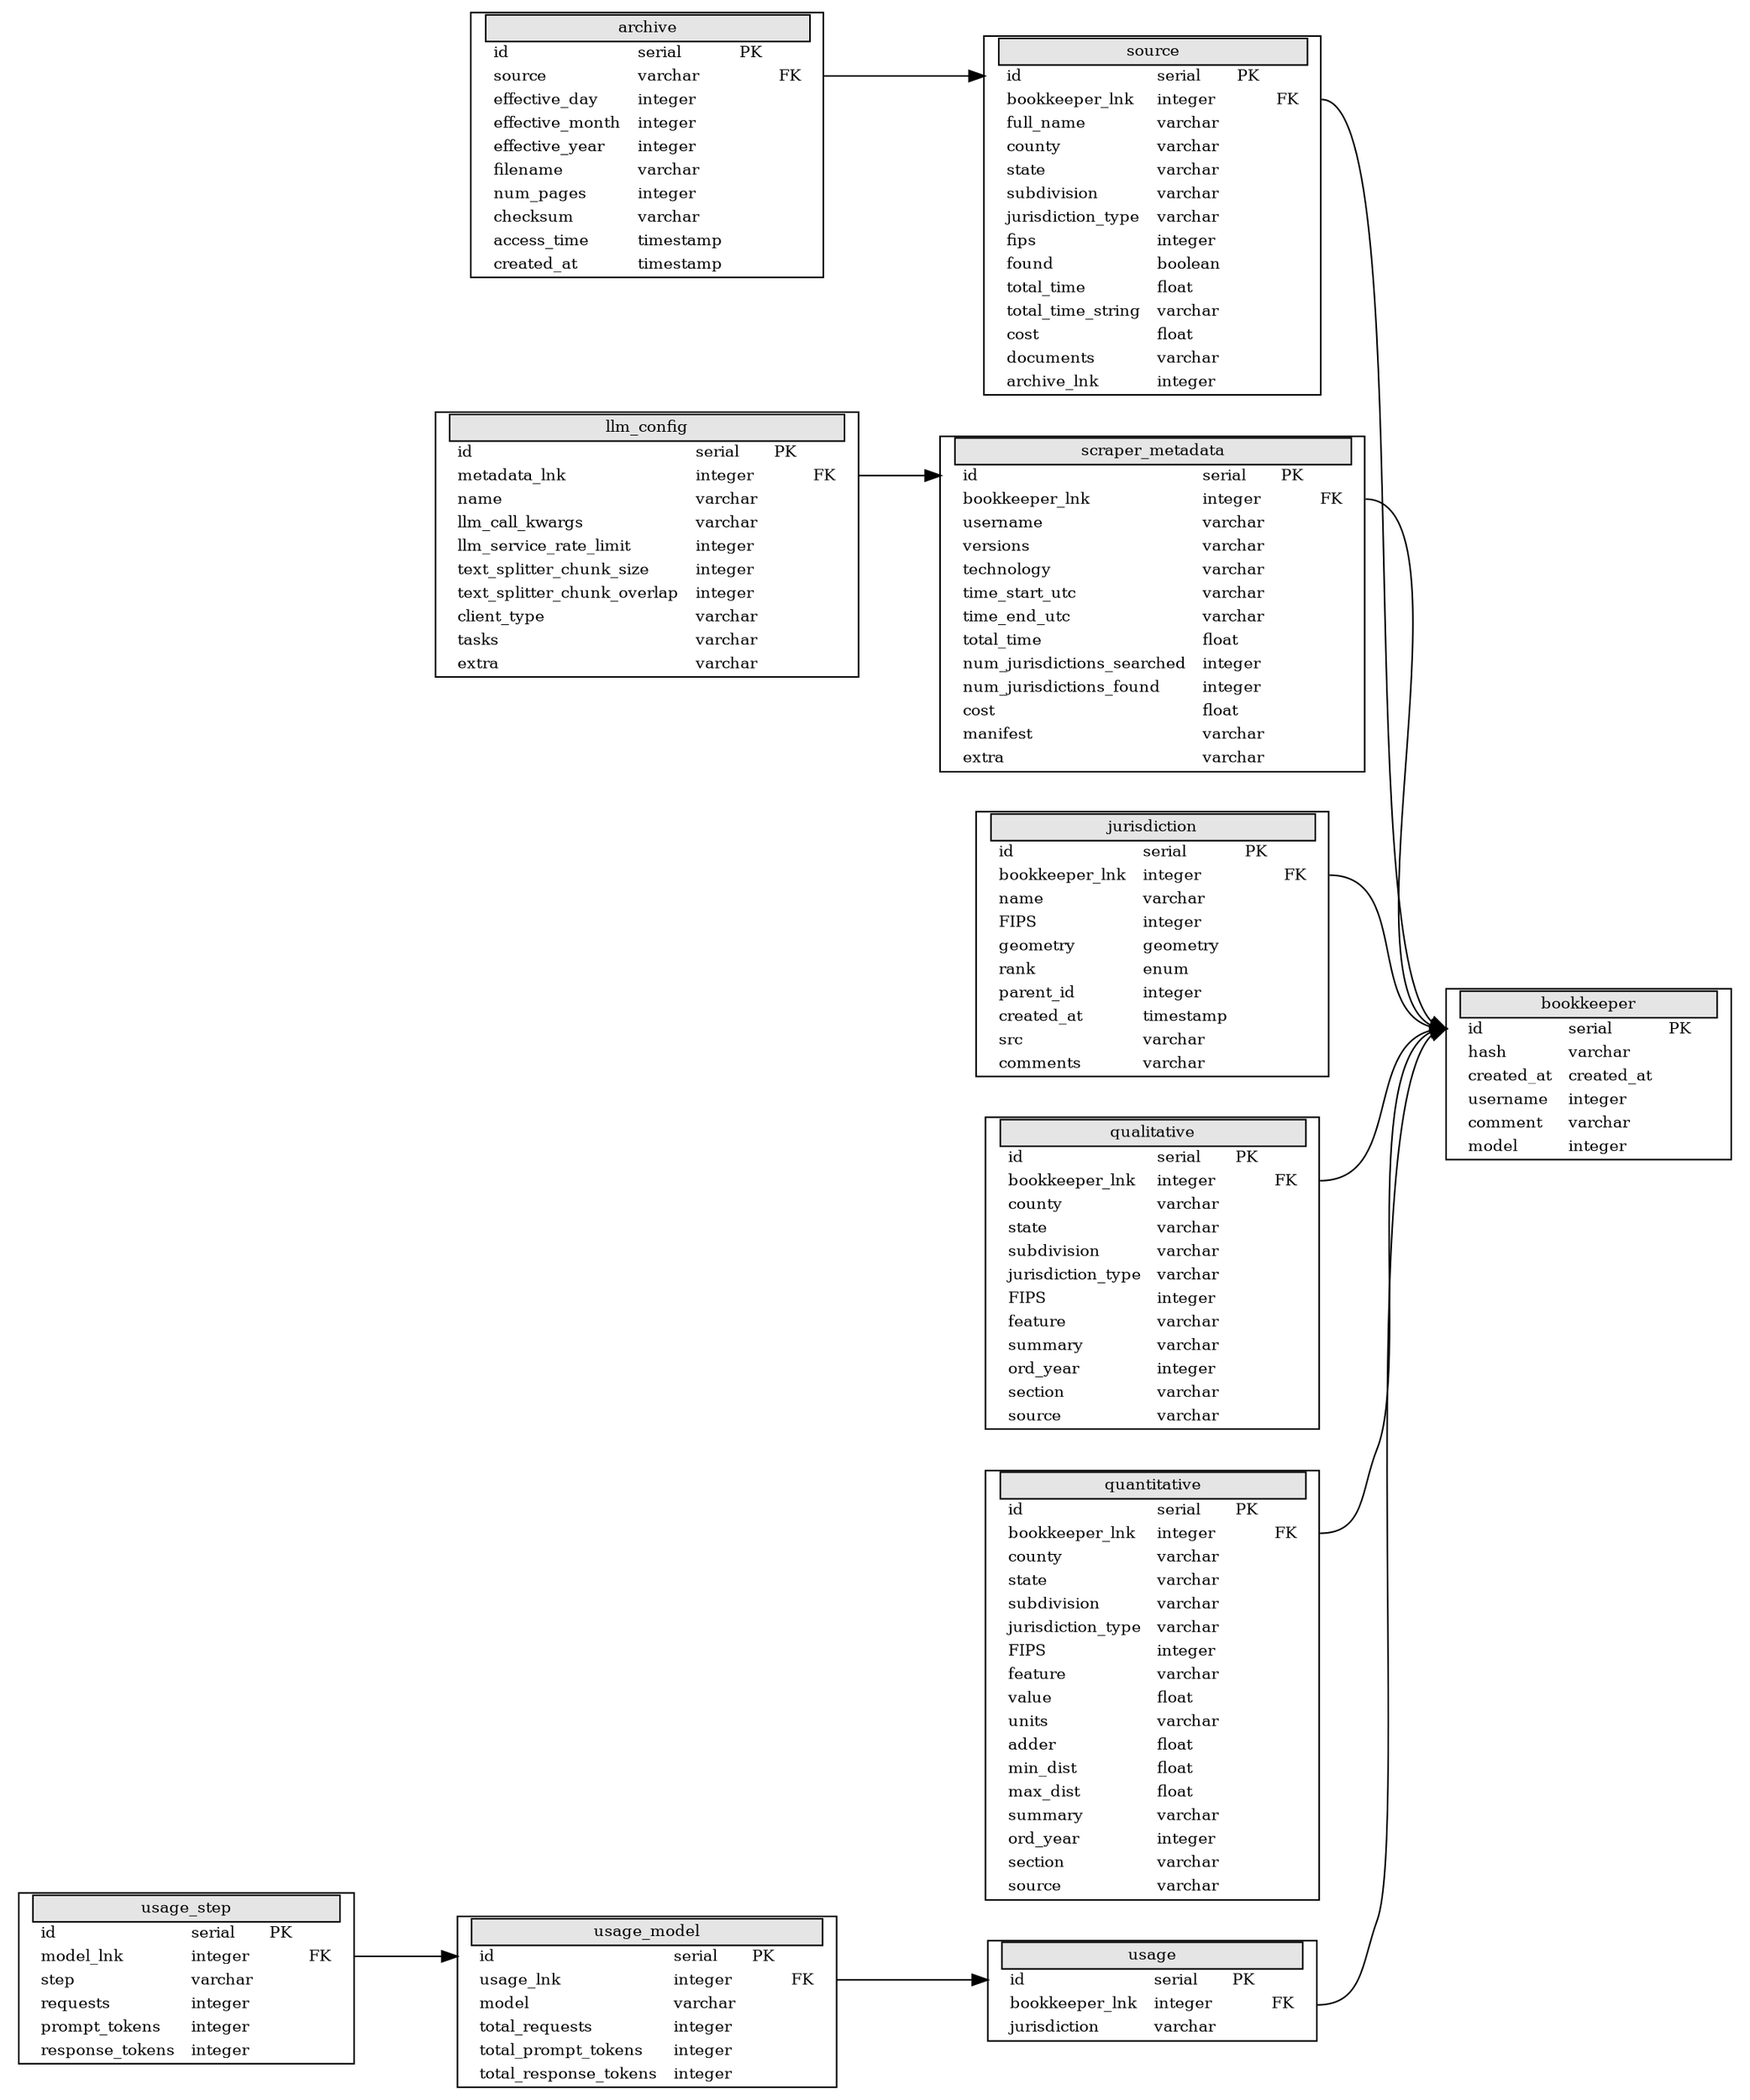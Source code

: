 digraph g {
  graph [
    rankdir = "LR",
    concentrate = true,
    ratio = auto
    ];
  node [
    fontsize = "10",
    shape = record
    ];
  edge [
    ];

  "archive" [
    shape = plaintext,
    label = < <TABLE BORDER="1" CELLBORDER="0" CELLSPACING="0">
      <TR ><TD PORT="ltcol0"> </TD> <TD bgcolor="grey90" border="1" COLSPAN="4"> \N </TD> <TD PORT="rtcol0"></TD></TR>
      <TR><TD PORT="ltcol1"  ></TD><TD align="left" > id </TD><TD align="left" > serial </TD><TD align="left" > PK </TD><TD align="left" >  </TD><TD align="left" PORT="rtcol1"> </TD></TR>
      <TR><TD PORT="ltcol2"  ></TD><TD align="left" > source </TD><TD align="left" > varchar </TD><TD align="left" >  </TD><TD align="left" > FK </TD><TD align="left" PORT="rtcol2"> </TD></TR>
      <TR><TD PORT="ltcol3"  ></TD><TD align="left" > effective_day </TD><TD align="left" > integer </TD><TD align="left" >  </TD><TD align="left" >  </TD><TD align="left" PORT="rtcol3"> </TD></TR>
      <TR><TD PORT="ltcol4"  ></TD><TD align="left" > effective_month </TD><TD align="left" > integer </TD><TD align="left" >  </TD><TD align="left" >  </TD><TD align="left" PORT="rtcol4"> </TD></TR>
      <TR><TD PORT="ltcol5"  ></TD><TD align="left" > effective_year </TD><TD align="left" > integer </TD><TD align="left" >  </TD><TD align="left" >  </TD><TD align="left" PORT="rtcol5"> </TD></TR>
      <TR><TD PORT="ltcol6"  ></TD><TD align="left" > filename </TD><TD align="left" > varchar </TD><TD align="left" >  </TD><TD align="left" >  </TD><TD align="left" PORT="rtcol6"> </TD></TR>
      <TR><TD PORT="ltcol7"  ></TD><TD align="left" > num_pages </TD><TD align="left" > integer </TD><TD align="left" >  </TD><TD align="left" >  </TD><TD align="left" PORT="rtcol7"> </TD></TR>
      <TR><TD PORT="ltcol8"  ></TD><TD align="left" > checksum </TD><TD align="left" > varchar </TD><TD align="left" >  </TD><TD align="left" >  </TD><TD align="left" PORT="rtcol8"> </TD></TR>
      <TR><TD PORT="ltcol9"  ></TD><TD align="left" > access_time </TD><TD align="left" > timestamp </TD><TD align="left" >  </TD><TD align="left" >  </TD><TD align="left" PORT="rtcol9"> </TD></TR>
      <TR><TD PORT="ltcol10" ></TD><TD align="left" > created_at </TD><TD align="left" > timestamp </TD><TD align="left" >  </TD><TD align="left" >  </TD><TD align="left" PORT="rtcol10"> </TD></TR>
      </TABLE>>
      ];

  "bookkeeper" [
    shape = plaintext,
    label = < <TABLE BORDER="1" CELLBORDER="0" CELLSPACING="0">
      <TR ><TD PORT="ltcol0"> </TD> <TD bgcolor="grey90" border="1" COLSPAN="4"> \N </TD> <TD PORT="rtcol0"></TD></TR>
      <TR><TD PORT="ltcol1" ></TD><TD align="left" > id </TD><TD align="left" > serial </TD><TD align="left" > PK </TD><TD align="left" >  </TD><TD align="left" PORT="rtcol1"> </TD></TR>
      <TR><TD PORT="ltcol2" ></TD><TD align="left" > hash </TD><TD align="left" > varchar </TD><TD align="left" >  </TD><TD align="left" >  </TD><TD align="left" PORT="rtcol2"> </TD></TR>
      <TR><TD PORT="ltcol5" ></TD><TD align="left" > created_at </TD><TD align="left" > created_at </TD><TD align="left" >  </TD><TD align="left" >  </TD><TD align="left" PORT="rtcol5"> </TD></TR>
      <TR><TD PORT="ltcol3" ></TD><TD align="left" > username </TD><TD align="left" > integer </TD><TD align="left" >  </TD><TD align="left" >  </TD><TD align="left" PORT="rtcol3"> </TD></TR>
      <TR><TD PORT="ltcol4" ></TD><TD align="left" > comment </TD><TD align="left" > varchar </TD><TD align="left" >  </TD><TD align="left" >  </TD><TD align="left" PORT="rtcol4"> </TD></TR>
      <TR><TD PORT="ltcol5" ></TD><TD align="left" > model </TD><TD align="left" > integer </TD><TD align="left" >  </TD><TD align="left" >  </TD><TD align="left" PORT="rtcol5"> </TD></TR>
      </TABLE>>
      ];

"source" [
  shape = plaintext,
  label = < <TABLE BORDER="1" CELLBORDER="0" CELLSPACING="0">
    <TR ><TD PORT="ltcol0"> </TD> <TD bgcolor="grey90" border="1" COLSPAN="4"> \N </TD> <TD PORT="rtcol0"></TD></TR>
    <TR>
      <TD PORT="ltcol1" ></TD>
      <TD align="left" > id </TD>
      <TD align="left" > serial </TD>
      <TD align="left" > PK </TD> <TD align="left" >  </TD>
      <TD align="left" PORT="rtcol1"> </TD>
      </TR>
    <TR>
      <TD PORT="ltcol2" ></TD>
      <TD align="left" > bookkeeper_lnk </TD>
      <TD align="left" > integer </TD>
      <TD align="left" >  </TD> <TD align="left" > FK </TD>
      <TD align="left" PORT="rtcol2"> </TD>
      </TR>
    <TR>
      <TD PORT="ltcol3" ></TD>
      <TD align="left" > full_name </TD>
      <TD align="left" > varchar </TD>
      <TD align="left" >  </TD> <TD align="left" >  </TD>
      <TD align="left" PORT="rtcol3"> </TD>
      </TR>
    <TR>
      <TD PORT="ltcol4" ></TD>
      <TD align="left" > county </TD>
      <TD align="left" > varchar </TD>
      <TD align="left" >  </TD> <TD align="left" >  </TD>
      <TD align="left" PORT="rtcol4"> </TD>
      </TR>
    <TR>
      <TD PORT="ltcol5" ></TD>
      <TD align="left" > state </TD>
      <TD align="left" > varchar </TD>
      <TD align="left" >  </TD> <TD align="left" >  </TD>
      <TD align="left" PORT="rtcol5"> </TD>
      </TR>
    <TR>
      <TD PORT="ltcol6" ></TD>
      <TD align="left" > subdivision </TD>
      <TD align="left" > varchar </TD>
      <TD align="left" >  </TD> <TD align="left" >  </TD>
      <TD align="left" PORT="rtcol6"> </TD>
      </TR>
    <TR>
      <TD PORT="ltcol7" ></TD>
      <TD align="left" > jurisdiction_type </TD>
      <TD align="left" > varchar </TD>
      <TD align="left" >  </TD> <TD align="left" >  </TD>
      <TD align="left" PORT="rtcol7"> </TD>
      </TR>
    <TR>
      <TD PORT="ltcol8" ></TD>
      <TD align="left" > fips </TD>
      <TD align="left" > integer </TD>
      <TD align="left" >  </TD> <TD align="left" >  </TD>
      <TD align="left" PORT="rtcol8"> </TD>
      </TR>
    <TR>
      <TD PORT="ltcol9" ></TD>
      <TD align="left" > found </TD>
      <TD align="left" > boolean </TD>
      <TD align="left" >  </TD> <TD align="left" >  </TD>
      <TD align="left" PORT="rtcol9"> </TD>
      </TR>
    <TR>
      <TD PORT="ltcol10" ></TD>
      <TD align="left" > total_time </TD>
      <TD align="left" > float </TD>
      <TD align="left" >  </TD> <TD align="left" >  </TD>
      <TD align="left" PORT="rtcol10"> </TD>
      </TR>
    <TR>
      <TD PORT="ltcol11" ></TD>
      <TD align="left" > total_time_string </TD>
      <TD align="left" > varchar </TD>
      <TD align="left" >  </TD> <TD align="left" >  </TD>
      <TD align="left" PORT="rtcol11"> </TD>
      </TR>
    <TR>
      <TD PORT="ltcol12" ></TD>
      <TD align="left" > cost </TD>
      <TD align="left" > float </TD>
      <TD align="left" >  </TD> <TD align="left" >  </TD>
      <TD align="left" PORT="rtcol12"> </TD>
      </TR>
    <TR>
      <TD PORT="ltcol13" ></TD>
      <TD align="left" > documents </TD>
      <TD align="left" > varchar </TD>
      <TD align="left" >  </TD> <TD align="left" >  </TD>
      <TD align="left" PORT="rtcol13"> </TD>
      </TR>
    <TR>
      <TD PORT="ltcol14" ></TD>
      <TD align="left" > archive_lnk </TD>
      <TD align="left" > integer </TD>
      <TD align="left" >  </TD> <TD align="left" >  </TD>
      <TD align="left" PORT="rtcol14"> </TD>
      </TR>
    </TABLE>>
    ];

"scraper_metadata" [
  shape = plaintext,
  label = < <TABLE BORDER="1" CELLBORDER="0" CELLSPACING="0">
    <TR ><TD PORT="ltcol0"> </TD> <TD bgcolor="grey90" border="1" COLSPAN="4"> \N </TD> <TD PORT="rtcol0"></TD></TR>
    <TR>
      <TD PORT="ltcol1" ></TD>
      <TD align="left" > id </TD>
      <TD align="left" > serial </TD>
      <TD align="left" > PK </TD> <TD align="left" >  </TD>
      <TD align="left" PORT="rtcol1"> </TD>
      </TR>
    <TR>
      <TD PORT="ltcol2" ></TD>
      <TD align="left" > bookkeeper_lnk </TD>
      <TD align="left" > integer </TD>
      <TD align="left" >  </TD> <TD align="left" > FK </TD>
      <TD align="left" PORT="rtcol2"> </TD>
      </TR>
    <TR>
      <TD PORT="ltcol3" ></TD>
      <TD align="left" > username </TD>
      <TD align="left" > varchar </TD>
      <TD align="left" >  </TD> <TD align="left" >  </TD>
      <TD align="left" PORT="rtcol3"> </TD>
      </TR>
    <TR>
      <TD PORT="ltcol4" ></TD>
      <TD align="left" > versions </TD>
      <TD align="left" > varchar </TD>
      <TD align="left" >  </TD> <TD align="left" >  </TD>
      <TD align="left" PORT="rtcol4"> </TD>
      </TR>
    <TR>
      <TD PORT="ltcol5" ></TD>
      <TD align="left" > technology </TD>
      <TD align="left" > varchar </TD>
      <TD align="left" >  </TD> <TD align="left" >  </TD>
      <TD align="left" PORT="rtcol5"> </TD>
      </TR>
    <TR>
      <TD PORT="ltcol6" ></TD>
      <TD align="left" > time_start_utc </TD>
      <TD align="left" > varchar </TD>
      <TD align="left" >  </TD> <TD align="left" >  </TD>
      <TD align="left" PORT="rtcol6"> </TD>
      </TR>
    <TR>
      <TD PORT="ltcol7" ></TD>
      <TD align="left" > time_end_utc </TD>
      <TD align="left" > varchar </TD>
      <TD align="left" >  </TD> <TD align="left" >  </TD>
      <TD align="left" PORT="rtcol7"> </TD>
      </TR>
    <TR>
      <TD PORT="ltcol8" ></TD>
      <TD align="left" > total_time </TD>
      <TD align="left" > float </TD>
      <TD align="left" >  </TD> <TD align="left" >  </TD>
      <TD align="left" PORT="rtcol8"> </TD>
      </TR>
    <TR>
      <TD PORT="ltcol9" ></TD>
      <TD align="left" > num_jurisdictions_searched </TD>
      <TD align="left" > integer </TD>
      <TD align="left" >  </TD> <TD align="left" >  </TD>
      <TD align="left" PORT="rtcol9"> </TD>
      </TR>
    <TR>
      <TD PORT="ltcol10" ></TD>
      <TD align="left" > num_jurisdictions_found </TD>
      <TD align="left" > integer </TD>
      <TD align="left" >  </TD> <TD align="left" >  </TD>
      <TD align="left" PORT="rtcol10"> </TD>
      </TR>
    <TR>
      <TD PORT="ltcol11" ></TD>
      <TD align="left" > cost </TD>
      <TD align="left" > float </TD>
      <TD align="left" >  </TD> <TD align="left" >  </TD>
      <TD align="left" PORT="rtcol11"> </TD>
      </TR>
    <TR>
      <TD PORT="ltcol12" ></TD>
      <TD align="left" > manifest </TD>
      <TD align="left" > varchar </TD>
      <TD align="left" >  </TD> <TD align="left" >  </TD>
      <TD align="left" PORT="rtcol12"> </TD>
      </TR>
    <TR>
      <TD PORT="ltcol13" ></TD>
      <TD align="left" > extra </TD>
      <TD align="left" > varchar </TD>
      <TD align="left" >  </TD> <TD align="left" >  </TD>
      <TD align="left" PORT="rtcol13"> </TD>
      </TR>
    </TABLE>>
    ];


"llm_config" [
  shape = plaintext,
  label = < <TABLE BORDER="1" CELLBORDER="0" CELLSPACING="0">
    <TR ><TD PORT="ltcol0"> </TD> <TD bgcolor="grey90" border="1" COLSPAN="4"> \N </TD> <TD PORT="rtcol0"></TD></TR>
    <TR>
      <TD PORT="ltcol1" ></TD>
      <TD align="left" > id </TD>
      <TD align="left" > serial </TD>
      <TD align="left" > PK </TD> <TD align="left" >  </TD>
      <TD align="left" PORT="rtcol1"> </TD>
      </TR>
    <TR>
      <TD PORT="ltcol2" ></TD>
      <TD align="left" > metadata_lnk </TD>
      <TD align="left" > integer </TD>
      <TD align="left" >  </TD> <TD align="left" > FK </TD>
      <TD align="left" PORT="rtcol2"> </TD>
      </TR>
    <TR>
      <TD PORT="ltcol3" ></TD>
      <TD align="left" > name </TD>
      <TD align="left" > varchar </TD>
      <TD align="left" >  </TD> <TD align="left" >  </TD>
      <TD align="left" PORT="rtcol3"> </TD>
      </TR>
    <TR>
      <TD PORT="ltcol4" ></TD>
      <TD align="left" > llm_call_kwargs </TD>
      <TD align="left" > varchar </TD>
      <TD align="left" >  </TD> <TD align="left" >  </TD>
      <TD align="left" PORT="rtcol4"> </TD>
      </TR>
    <TR>
      <TD PORT="ltcol5" ></TD>
      <TD align="left" > llm_service_rate_limit </TD>
      <TD align="left" > integer </TD>
      <TD align="left" >  </TD> <TD align="left" >  </TD>
      <TD align="left" PORT="rtcol5"> </TD>
      </TR>
    <TR>
      <TD PORT="ltcol6" ></TD>
      <TD align="left" > text_splitter_chunk_size </TD>
      <TD align="left" > integer </TD>
      <TD align="left" >  </TD> <TD align="left" >  </TD>
      <TD align="left" PORT="rtcol6"> </TD>
      </TR>
    <TR>
      <TD PORT="ltcol7" ></TD>
      <TD align="left" > text_splitter_chunk_overlap </TD>
      <TD align="left" > integer </TD>
      <TD align="left" >  </TD> <TD align="left" >  </TD>
      <TD align="left" PORT="rtcol7"> </TD>
      </TR>
    <TR>
      <TD PORT="ltcol8" ></TD>
      <TD align="left" > client_type </TD>
      <TD align="left" > varchar </TD>
      <TD align="left" >  </TD> <TD align="left" >  </TD>
      <TD align="left" PORT="rtcol8"> </TD>
      </TR>
    <TR>
      <TD PORT="ltcol9" ></TD>
      <TD align="left" > tasks </TD>
      <TD align="left" > varchar </TD>
      <TD align="left" >  </TD> <TD align="left" >  </TD>
      <TD align="left" PORT="rtcol9"> </TD>
      </TR>
    <TR>
      <TD PORT="ltcol10" ></TD>
      <TD align="left" > extra </TD>
      <TD align="left" > varchar </TD>
      <TD align="left" >  </TD> <TD align="left" >  </TD>
      <TD align="left" PORT="rtcol10"> </TD>
      </TR>
    </TABLE>>
    ];

"jurisdiction" [
  shape = plaintext,
  label = < <TABLE BORDER="1" CELLBORDER="0" CELLSPACING="0">
    <TR ><TD PORT="ltcol0"> </TD> <TD bgcolor="grey90" border="1" COLSPAN="4"> \N </TD> <TD PORT="rtcol0"></TD></TR>
    <TR>
      <TD PORT="ltcol1" ></TD>
      <TD align="left" > id </TD>
      <TD align="left" > serial </TD>
      <TD align="left" > PK </TD> <TD align="left" >  </TD>
      <TD align="left" PORT="rtcol1"> </TD>
      </TR>
    <TR>
      <TD PORT="ltcol2" ></TD>
      <TD align="left" > bookkeeper_lnk </TD>
      <TD align="left" > integer </TD>
      <TD align="left" >  </TD> <TD align="left" > FK </TD>
      <TD align="left" PORT="rtcol2"> </TD>
      </TR>
    <TR>
      <TD PORT="ltcol3" ></TD>
      <TD align="left" > name </TD>
      <TD align="left" > varchar </TD>
      <TD align="left" >  </TD> <TD align="left" >  </TD>
      <TD align="left" PORT="rtcol3"> </TD>
      </TR>
    <TR>
      <TD PORT="ltcol4" ></TD>
      <TD align="left" > FIPS </TD>
      <TD align="left" > integer </TD>
      <TD align="left" >  </TD> <TD align="left" >  </TD>
      <TD align="left" PORT="rtcol4"> </TD>
      </TR>
    <TR>
      <TD PORT="ltcol5" ></TD>
      <TD align="left" > geometry </TD>
      <TD align="left" > geometry </TD>
      <TD align="left" >  </TD> <TD align="left" >  </TD>
      <TD align="left" PORT="rtcol5"> </TD>
      </TR>
    <TR>
      <TD PORT="ltcol6" ></TD>
      <TD align="left" > rank </TD>
      <TD align="left" > enum </TD>
      <TD align="left" >  </TD> <TD align="left" >  </TD>
      <TD align="left" PORT="rtcol6"> </TD>
      </TR>
    <TR>
      <TD PORT="ltcol7" ></TD>
      <TD align="left" > parent_id </TD>
      <TD align="left" > integer </TD>
      <TD align="left" >  </TD> <TD align="left" >  </TD>
      <TD align="left" PORT="rtcol7"> </TD>
      </TR>
    <TR>
      <TD PORT="ltcol8" ></TD>
      <TD align="left" > created_at </TD>
      <TD align="left" > timestamp </TD>
      <TD align="left" >  </TD> <TD align="left" >  </TD>
      <TD align="left" PORT="rtcol8"> </TD>
      </TR>
    <TR>
      <TD PORT="ltcol9" ></TD>
      <TD align="left" > src </TD>
      <TD align="left" > varchar </TD>
      <TD align="left" >  </TD> <TD align="left" >  </TD>
      <TD align="left" PORT="rtcol9"> </TD>
      </TR>
    <TR>
      <TD PORT="ltcol10" ></TD>
      <TD align="left" > comments </TD>
      <TD align="left" > varchar </TD>
      <TD align="left" >  </TD> <TD align="left" >  </TD>
      <TD align="left" PORT="rtcol10"> </TD>
      </TR>
    </TABLE>>
    ];


"qualitative" [
  shape = plaintext,
  label = < <TABLE BORDER="1" CELLBORDER="0" CELLSPACING="0">
    <TR ><TD PORT="ltcol0"> </TD> <TD bgcolor="grey90" border="1" COLSPAN="4"> \N </TD> <TD PORT="rtcol0"></TD></TR>
    <TR>
      <TD PORT="ltcol1" ></TD>
      <TD align="left" > id </TD>
      <TD align="left" > serial </TD>
      <TD align="left" > PK </TD> <TD align="left" >  </TD>
      <TD align="left" PORT="rtcol1"> </TD>
      </TR>
    <TR>
      <TD PORT="ltcol2" ></TD>
      <TD align="left" > bookkeeper_lnk </TD>
      <TD align="left" > integer </TD>
      <TD align="left" >  </TD> <TD align="left" > FK </TD>
      <TD align="left" PORT="rtcol2"> </TD>
      </TR>
    <TR>
      <TD PORT="ltcol3" ></TD>
      <TD align="left" > county </TD>
      <TD align="left" > varchar </TD>
      <TD align="left" >  </TD> <TD align="left" >  </TD>
      <TD align="left" PORT="rtcol3"> </TD>
      </TR>
    <TR>
      <TD PORT="ltcol4" ></TD>
      <TD align="left" > state </TD>
      <TD align="left" > varchar </TD>
      <TD align="left" >  </TD> <TD align="left" >  </TD>
      <TD align="left" PORT="rtcol4"> </TD>
      </TR>
    <TR>
      <TD PORT="ltcol5" ></TD>
      <TD align="left" > subdivision </TD>
      <TD align="left" > varchar </TD>
      <TD align="left" >  </TD> <TD align="left" >  </TD>
      <TD align="left" PORT="rtcol5"> </TD>
      </TR>
    <TR>
      <TD PORT="ltcol6" ></TD>
      <TD align="left" > jurisdiction_type </TD>
      <TD align="left" > varchar </TD>
      <TD align="left" >  </TD> <TD align="left" >  </TD>
      <TD align="left" PORT="rtcol6"> </TD>
      </TR>
    <TR>
      <TD PORT="ltcol7" ></TD>
      <TD align="left" > FIPS </TD>
      <TD align="left" > integer </TD>
      <TD align="left" >  </TD> <TD align="left" >  </TD>
      <TD align="left" PORT="rtcol7"> </TD>
      </TR>
    <TR>
      <TD PORT="ltcol8" ></TD>
      <TD align="left" > feature </TD>
      <TD align="left" > varchar </TD>
      <TD align="left" >  </TD> <TD align="left" >  </TD>
      <TD align="left" PORT="rtcol8"> </TD>
      </TR>
    <TR>
      <TD PORT="ltcol9" ></TD>
      <TD align="left" > summary </TD>
      <TD align="left" > varchar </TD>
      <TD align="left" >  </TD> <TD align="left" >  </TD>
      <TD align="left" PORT="rtcol9"> </TD>
      </TR>
    <TR>
      <TD PORT="ltcol10" ></TD>
      <TD align="left" > ord_year </TD>
      <TD align="left" > integer </TD>
      <TD align="left" >  </TD> <TD align="left" >  </TD>
      <TD align="left" PORT="rtcol10"> </TD>
      </TR>
    <TR>
      <TD PORT="ltcol11" ></TD>
      <TD align="left" > section </TD>
      <TD align="left" > varchar </TD>
      <TD align="left" >  </TD> <TD align="left" >  </TD>
      <TD align="left" PORT="rtcol11"> </TD>
      </TR>
    <TR>
      <TD PORT="ltcol12" ></TD>
      <TD align="left" > source </TD>
      <TD align="left" > varchar </TD>
      <TD align="left" >  </TD> <TD align="left" >  </TD>
      <TD align="left" PORT="rtcol12"> </TD>
      </TR>
    </TABLE>>
    ];

"quantitative" [
  shape = plaintext,
  label = < <TABLE BORDER="1" CELLBORDER="0" CELLSPACING="0">
    <TR ><TD PORT="ltcol0"> </TD> <TD bgcolor="grey90" border="1" COLSPAN="4"> \N </TD> <TD PORT="rtcol0"></TD></TR>
    <TR>
      <TD PORT="ltcol1" ></TD>
      <TD align="left" > id </TD>
      <TD align="left" > serial </TD>
      <TD align="left" > PK </TD> <TD align="left" >  </TD>
      <TD align="left" PORT="rtcol1"> </TD>
      </TR>
    <TR>
      <TD PORT="ltcol2" ></TD>
      <TD align="left" > bookkeeper_lnk </TD>
      <TD align="left" > integer </TD>
      <TD align="left" >  </TD> <TD align="left" > FK </TD>
      <TD align="left" PORT="rtcol2"> </TD>
      </TR>
    <TR>
      <TD PORT="ltcol3" ></TD>
      <TD align="left" > county </TD>
      <TD align="left" > varchar </TD>
      <TD align="left" >  </TD> <TD align="left" >  </TD>
      <TD align="left" PORT="rtcol3"> </TD>
      </TR>
    <TR>
      <TD PORT="ltcol4" ></TD>
      <TD align="left" > state </TD>
      <TD align="left" > varchar </TD>
      <TD align="left" >  </TD> <TD align="left" >  </TD>
      <TD align="left" PORT="rtcol4"> </TD>
      </TR>
    <TR>
      <TD PORT="ltcol5" ></TD>
      <TD align="left" > subdivision </TD>
      <TD align="left" > varchar </TD>
      <TD align="left" >  </TD> <TD align="left" >  </TD>
      <TD align="left" PORT="rtcol5"> </TD>
      </TR>
    <TR>
      <TD PORT="ltcol6" ></TD>
      <TD align="left" > jurisdiction_type </TD>
      <TD align="left" > varchar </TD>
      <TD align="left" >  </TD> <TD align="left" >  </TD>
      <TD align="left" PORT="rtcol6"> </TD>
      </TR>
    <TR>
      <TD PORT="ltcol7" ></TD>
      <TD align="left" > FIPS </TD>
      <TD align="left" > integer </TD>
      <TD align="left" >  </TD> <TD align="left" >  </TD>
      <TD align="left" PORT="rtcol7"> </TD>
      </TR>
    <TR>
      <TD PORT="ltcol8" ></TD>
      <TD align="left" > feature </TD>
      <TD align="left" > varchar </TD>
      <TD align="left" >  </TD> <TD align="left" >  </TD>
      <TD align="left" PORT="rtcol8"> </TD>
      </TR>
    <TR>
      <TD PORT="ltcol9" ></TD>
      <TD align="left" > value </TD>
      <TD align="left" > float </TD>
      <TD align="left" >  </TD> <TD align="left" >  </TD>
      <TD align="left" PORT="rtcol9"> </TD>
      </TR>
    <TR>
      <TD PORT="ltcol10" ></TD>
      <TD align="left" > units </TD>
      <TD align="left" > varchar </TD>
      <TD align="left" >  </TD> <TD align="left" >  </TD>
      <TD align="left" PORT="rtcol10"> </TD>
      </TR>
    <TR>
      <TD PORT="ltcol11" ></TD>
      <TD align="left" > adder </TD>
      <TD align="left" > float </TD>
      <TD align="left" >  </TD> <TD align="left" >  </TD>
      <TD align="left" PORT="rtcol11"> </TD>
      </TR>
    <TR>
      <TD PORT="ltcol12" ></TD>
      <TD align="left" > min_dist </TD>
      <TD align="left" > float </TD>
      <TD align="left" >  </TD> <TD align="left" >  </TD>
      <TD align="left" PORT="rtcol12"> </TD>
      </TR>
    <TR>
      <TD PORT="ltcol13" ></TD>
      <TD align="left" > max_dist </TD>
      <TD align="left" > float </TD>
      <TD align="left" >  </TD> <TD align="left" >  </TD>
      <TD align="left" PORT="rtcol13"> </TD>
      </TR>
    <TR>
      <TD PORT="ltcol14" ></TD>
      <TD align="left" > summary </TD>
      <TD align="left" > varchar </TD>
      <TD align="left" >  </TD> <TD align="left" >  </TD>
      <TD align="left" PORT="rtcol14"> </TD>
      </TR>
    <TR>
      <TD PORT="ltcol15" ></TD>
      <TD align="left" > ord_year </TD>
      <TD align="left" > integer </TD>
      <TD align="left" >  </TD> <TD align="left" >  </TD>
      <TD align="left" PORT="rtcol15"> </TD>
      </TR>
    <TR>
      <TD PORT="ltcol16" ></TD>
      <TD align="left" > section </TD>
      <TD align="left" > varchar </TD>
      <TD align="left" >  </TD> <TD align="left" >  </TD>
      <TD align="left" PORT="rtcol16"> </TD>
      </TR>
    <TR>
      <TD PORT="ltcol17" ></TD>
      <TD align="left" > source </TD>
      <TD align="left" > varchar </TD>
      <TD align="left" >  </TD> <TD align="left" >  </TD>
      <TD align="left" PORT="rtcol17"> </TD>
      </TR>
    </TABLE>>
    ];

"usage" [
  shape = plaintext,
  label = < <TABLE BORDER="1" CELLBORDER="0" CELLSPACING="0">
    <TR ><TD PORT="ltcol0"> </TD> <TD bgcolor="grey90" border="1" COLSPAN="4"> \N </TD> <TD PORT="rtcol0"></TD></TR>
    <TR>
      <TD PORT="ltcol1" ></TD>
      <TD align="left" > id </TD>
      <TD align="left" > serial </TD>
      <TD align="left" > PK </TD> <TD align="left" >  </TD>
      <TD align="left" PORT="rtcol1"> </TD>
      </TR>
    <TR>
      <TD PORT="ltcol2" ></TD>
      <TD align="left" > bookkeeper_lnk </TD>
      <TD align="left" > integer </TD>
      <TD align="left" >  </TD> <TD align="left" > FK </TD>
      <TD align="left" PORT="rtcol2"> </TD>
      </TR>
    <TR>
      <TD PORT="ltcol3" ></TD>
      <TD align="left" > jurisdiction </TD>
      <TD align="left" > varchar </TD>
      <TD align="left" >  </TD> <TD align="left" >  </TD>
      <TD align="left" PORT="rtcol3"> </TD>
      </TR>
    </TABLE>>
    ];

"usage_step" [
  shape = plaintext,
  label = < <TABLE BORDER="1" CELLBORDER="0" CELLSPACING="0">
    <TR ><TD PORT="ltcol0"> </TD> <TD bgcolor="grey90" border="1" COLSPAN="4"> \N </TD> <TD PORT="rtcol0"></TD></TR>
    <TR>
      <TD PORT="ltcol1" ></TD>
      <TD align="left" > id </TD>
      <TD align="left" > serial </TD>
      <TD align="left" > PK </TD> <TD align="left" >  </TD>
      <TD align="left" PORT="rtcol1"> </TD>
      </TR>
    <TR>
      <TD PORT="ltcol2" ></TD>
      <TD align="left" > model_lnk </TD>
      <TD align="left" > integer </TD>
      <TD align="left" >  </TD> <TD align="left" > FK </TD>
      <TD align="left" PORT="rtcol2"> </TD>
      </TR>
    <TR>
      <TD PORT="ltcol3" ></TD>
      <TD align="left" > step </TD>
      <TD align="left" > varchar </TD>
      <TD align="left" >  </TD> <TD align="left" >  </TD>
      <TD align="left" PORT="rtcol3"> </TD>
      </TR>
    <TR>
      <TD PORT="ltcol4" ></TD>
      <TD align="left" > requests </TD>
      <TD align="left" > integer </TD>
      <TD align="left" >  </TD> <TD align="left" >  </TD>
      <TD align="left" PORT="rtcol4"> </TD>
      </TR>
    <TR>
      <TD PORT="ltcol5" ></TD>
      <TD align="left" > prompt_tokens </TD>
      <TD align="left" > integer </TD>
      <TD align="left" >  </TD> <TD align="left" >  </TD>
      <TD align="left" PORT="rtcol5"> </TD>
      </TR>
    <TR>
      <TD PORT="ltcol6" ></TD>
      <TD align="left" > response_tokens </TD>
      <TD align="left" > integer </TD>
      <TD align="left" >  </TD> <TD align="left" >  </TD>
      <TD align="left" PORT="rtcol6"> </TD>
      </TR>
    </TABLE>>
    ];

"usage_model" [
  shape = plaintext,
  label = < <TABLE BORDER="1" CELLBORDER="0" CELLSPACING="0">
    <TR ><TD PORT="ltcol0"> </TD> <TD bgcolor="grey90" border="1" COLSPAN="4"> \N </TD> <TD PORT="rtcol0"></TD></TR>
    <TR>
      <TD PORT="ltcol1" ></TD>
      <TD align="left" > id </TD>
      <TD align="left" > serial </TD>
      <TD align="left" > PK </TD> <TD align="left" >  </TD>
      <TD align="left" PORT="rtcol1"> </TD>
      </TR>
    <TR>
      <TD PORT="ltcol2" ></TD>
      <TD align="left" > usage_lnk </TD>
      <TD align="left" > integer </TD>
      <TD align="left" >  </TD> <TD align="left" > FK </TD>
      <TD align="left" PORT="rtcol2"> </TD>
      </TR>
    <TR>
      <TD PORT="ltcol3" ></TD>
      <TD align="left" > model </TD>
      <TD align="left" > varchar </TD>
      <TD align="left" >  </TD> <TD align="left" >  </TD>
      <TD align="left" PORT="rtcol3"> </TD>
      </TR>
    <TR>
      <TD PORT="ltcol4" ></TD>
      <TD align="left" > total_requests </TD>
      <TD align="left" > integer </TD>
      <TD align="left" >  </TD> <TD align="left" >  </TD>
      <TD align="left" PORT="rtcol4"> </TD>
      </TR>
    <TR>
      <TD PORT="ltcol5" ></TD>
      <TD align="left" > total_prompt_tokens </TD>
      <TD align="left" > integer </TD>
      <TD align="left" >  </TD> <TD align="left" >  </TD>
      <TD align="left" PORT="rtcol5"> </TD>
      </TR>
    <TR>
      <TD PORT="ltcol6" ></TD>
      <TD align="left" > total_response_tokens </TD>
      <TD align="left" > integer </TD>
      <TD align="left" >  </TD> <TD align="left" >  </TD>
      <TD align="left" PORT="rtcol6"> </TD>
      </TR>
    </TABLE>>
    ];



"archive":rtcol2 -> "source":ltcol1 [label=""];
"source":rtcol2 -> "bookkeeper":ltcol1 [label=""];
"jurisdiction":rtcol2 -> "bookkeeper":ltcol1 [label=""];
"quantitative":rtcol2 -> "bookkeeper":ltcol1 [label=""];
"qualitative":rtcol2 -> "bookkeeper":ltcol1 [label=""];
"usage":rtcol2 -> "bookkeeper":ltcol1 [label=""];
"usage_model":rtcol2 -> "usage":ltcol1 [label=""];
"usage_step":rtcol2 -> "usage_model":ltcol1 [label=""];
"scraper_metadata":rtcol2 -> "bookkeeper":ltcol1 [label=""];
"llm_config":rtcol2 -> "scraper_metadata":ltcol1 [label=""];
}
